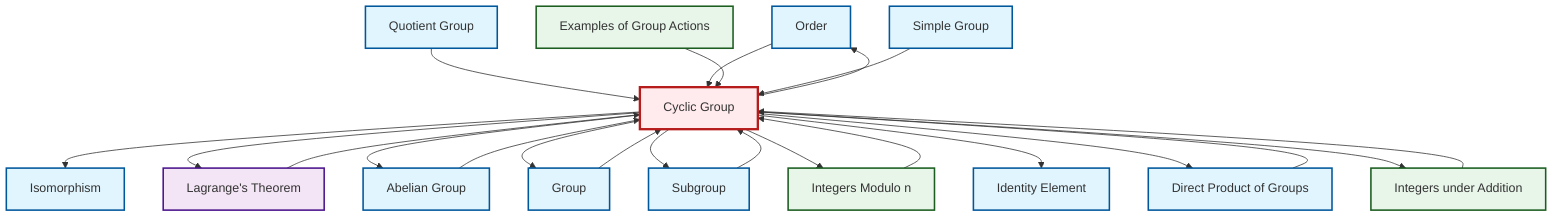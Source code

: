 graph TD
    classDef definition fill:#e1f5fe,stroke:#01579b,stroke-width:2px
    classDef theorem fill:#f3e5f5,stroke:#4a148c,stroke-width:2px
    classDef axiom fill:#fff3e0,stroke:#e65100,stroke-width:2px
    classDef example fill:#e8f5e9,stroke:#1b5e20,stroke-width:2px
    classDef current fill:#ffebee,stroke:#b71c1c,stroke-width:3px
    def-order["Order"]:::definition
    def-identity-element["Identity Element"]:::definition
    def-subgroup["Subgroup"]:::definition
    ex-group-action-examples["Examples of Group Actions"]:::example
    ex-quotient-integers-mod-n["Integers Modulo n"]:::example
    def-abelian-group["Abelian Group"]:::definition
    def-isomorphism["Isomorphism"]:::definition
    ex-integers-addition["Integers under Addition"]:::example
    def-group["Group"]:::definition
    def-cyclic-group["Cyclic Group"]:::definition
    def-quotient-group["Quotient Group"]:::definition
    thm-lagrange["Lagrange's Theorem"]:::theorem
    def-direct-product["Direct Product of Groups"]:::definition
    def-simple-group["Simple Group"]:::definition
    def-cyclic-group --> def-isomorphism
    def-cyclic-group --> thm-lagrange
    def-cyclic-group --> def-abelian-group
    def-cyclic-group --> def-group
    def-cyclic-group --> def-subgroup
    def-cyclic-group --> ex-quotient-integers-mod-n
    ex-quotient-integers-mod-n --> def-cyclic-group
    def-quotient-group --> def-cyclic-group
    def-direct-product --> def-cyclic-group
    def-cyclic-group --> def-identity-element
    def-group --> def-cyclic-group
    def-cyclic-group --> def-order
    def-order --> def-cyclic-group
    ex-group-action-examples --> def-cyclic-group
    thm-lagrange --> def-cyclic-group
    def-cyclic-group --> def-direct-product
    def-abelian-group --> def-cyclic-group
    def-cyclic-group --> ex-integers-addition
    ex-integers-addition --> def-cyclic-group
    def-simple-group --> def-cyclic-group
    def-subgroup --> def-cyclic-group
    class def-cyclic-group current